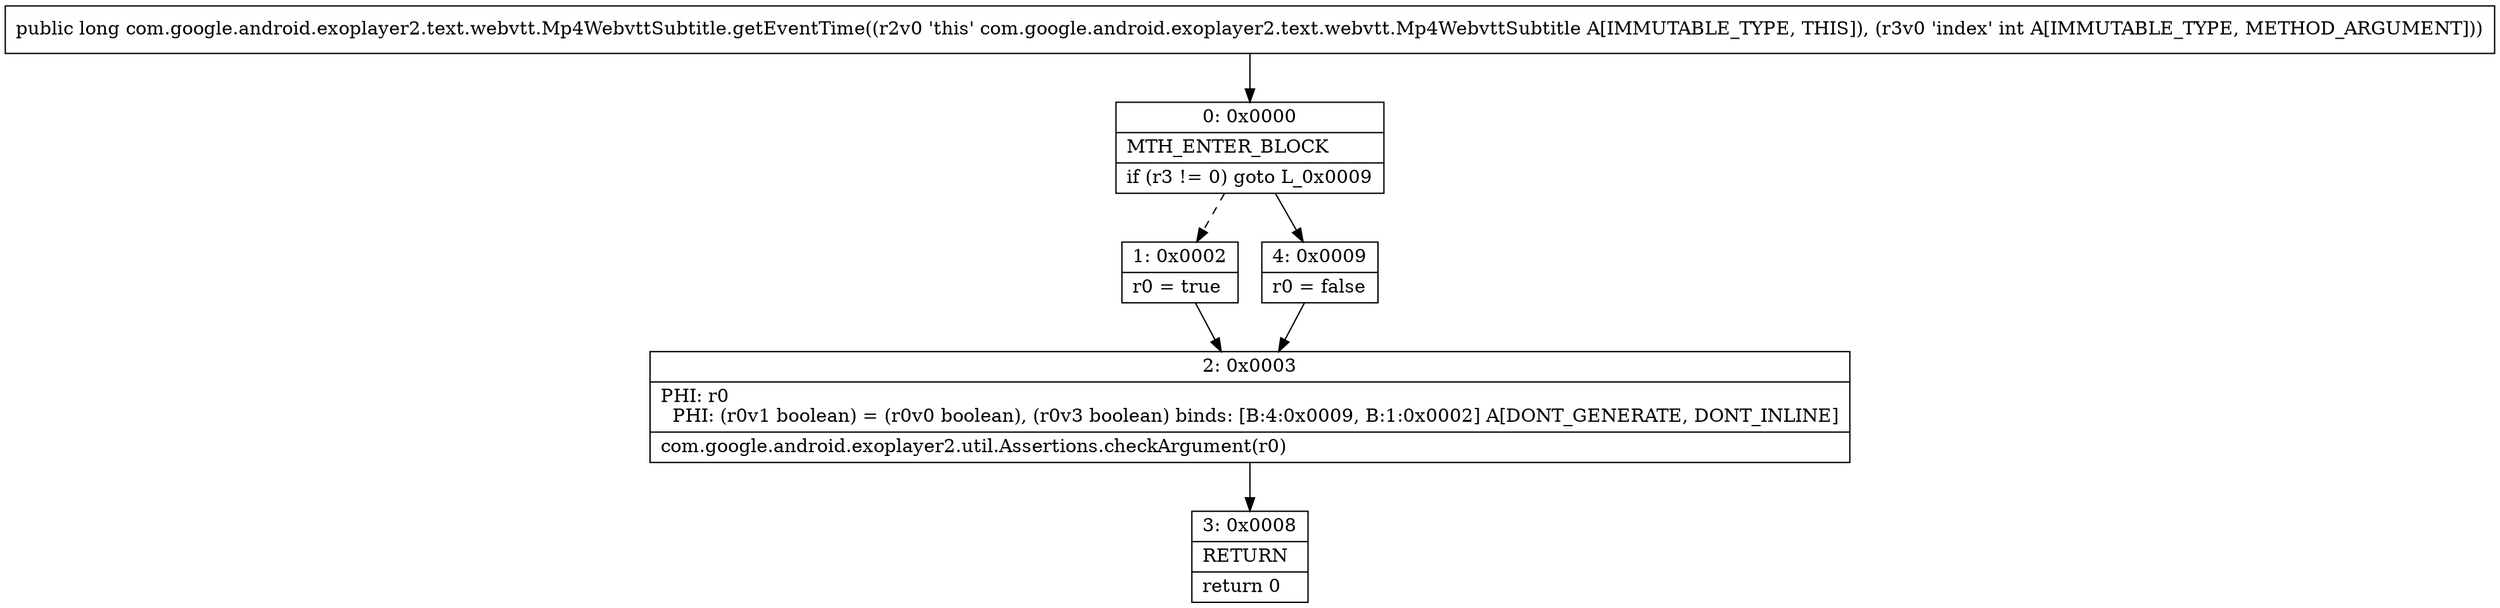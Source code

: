 digraph "CFG forcom.google.android.exoplayer2.text.webvtt.Mp4WebvttSubtitle.getEventTime(I)J" {
Node_0 [shape=record,label="{0\:\ 0x0000|MTH_ENTER_BLOCK\l|if (r3 != 0) goto L_0x0009\l}"];
Node_1 [shape=record,label="{1\:\ 0x0002|r0 = true\l}"];
Node_2 [shape=record,label="{2\:\ 0x0003|PHI: r0 \l  PHI: (r0v1 boolean) = (r0v0 boolean), (r0v3 boolean) binds: [B:4:0x0009, B:1:0x0002] A[DONT_GENERATE, DONT_INLINE]\l|com.google.android.exoplayer2.util.Assertions.checkArgument(r0)\l}"];
Node_3 [shape=record,label="{3\:\ 0x0008|RETURN\l|return 0\l}"];
Node_4 [shape=record,label="{4\:\ 0x0009|r0 = false\l}"];
MethodNode[shape=record,label="{public long com.google.android.exoplayer2.text.webvtt.Mp4WebvttSubtitle.getEventTime((r2v0 'this' com.google.android.exoplayer2.text.webvtt.Mp4WebvttSubtitle A[IMMUTABLE_TYPE, THIS]), (r3v0 'index' int A[IMMUTABLE_TYPE, METHOD_ARGUMENT])) }"];
MethodNode -> Node_0;
Node_0 -> Node_1[style=dashed];
Node_0 -> Node_4;
Node_1 -> Node_2;
Node_2 -> Node_3;
Node_4 -> Node_2;
}

